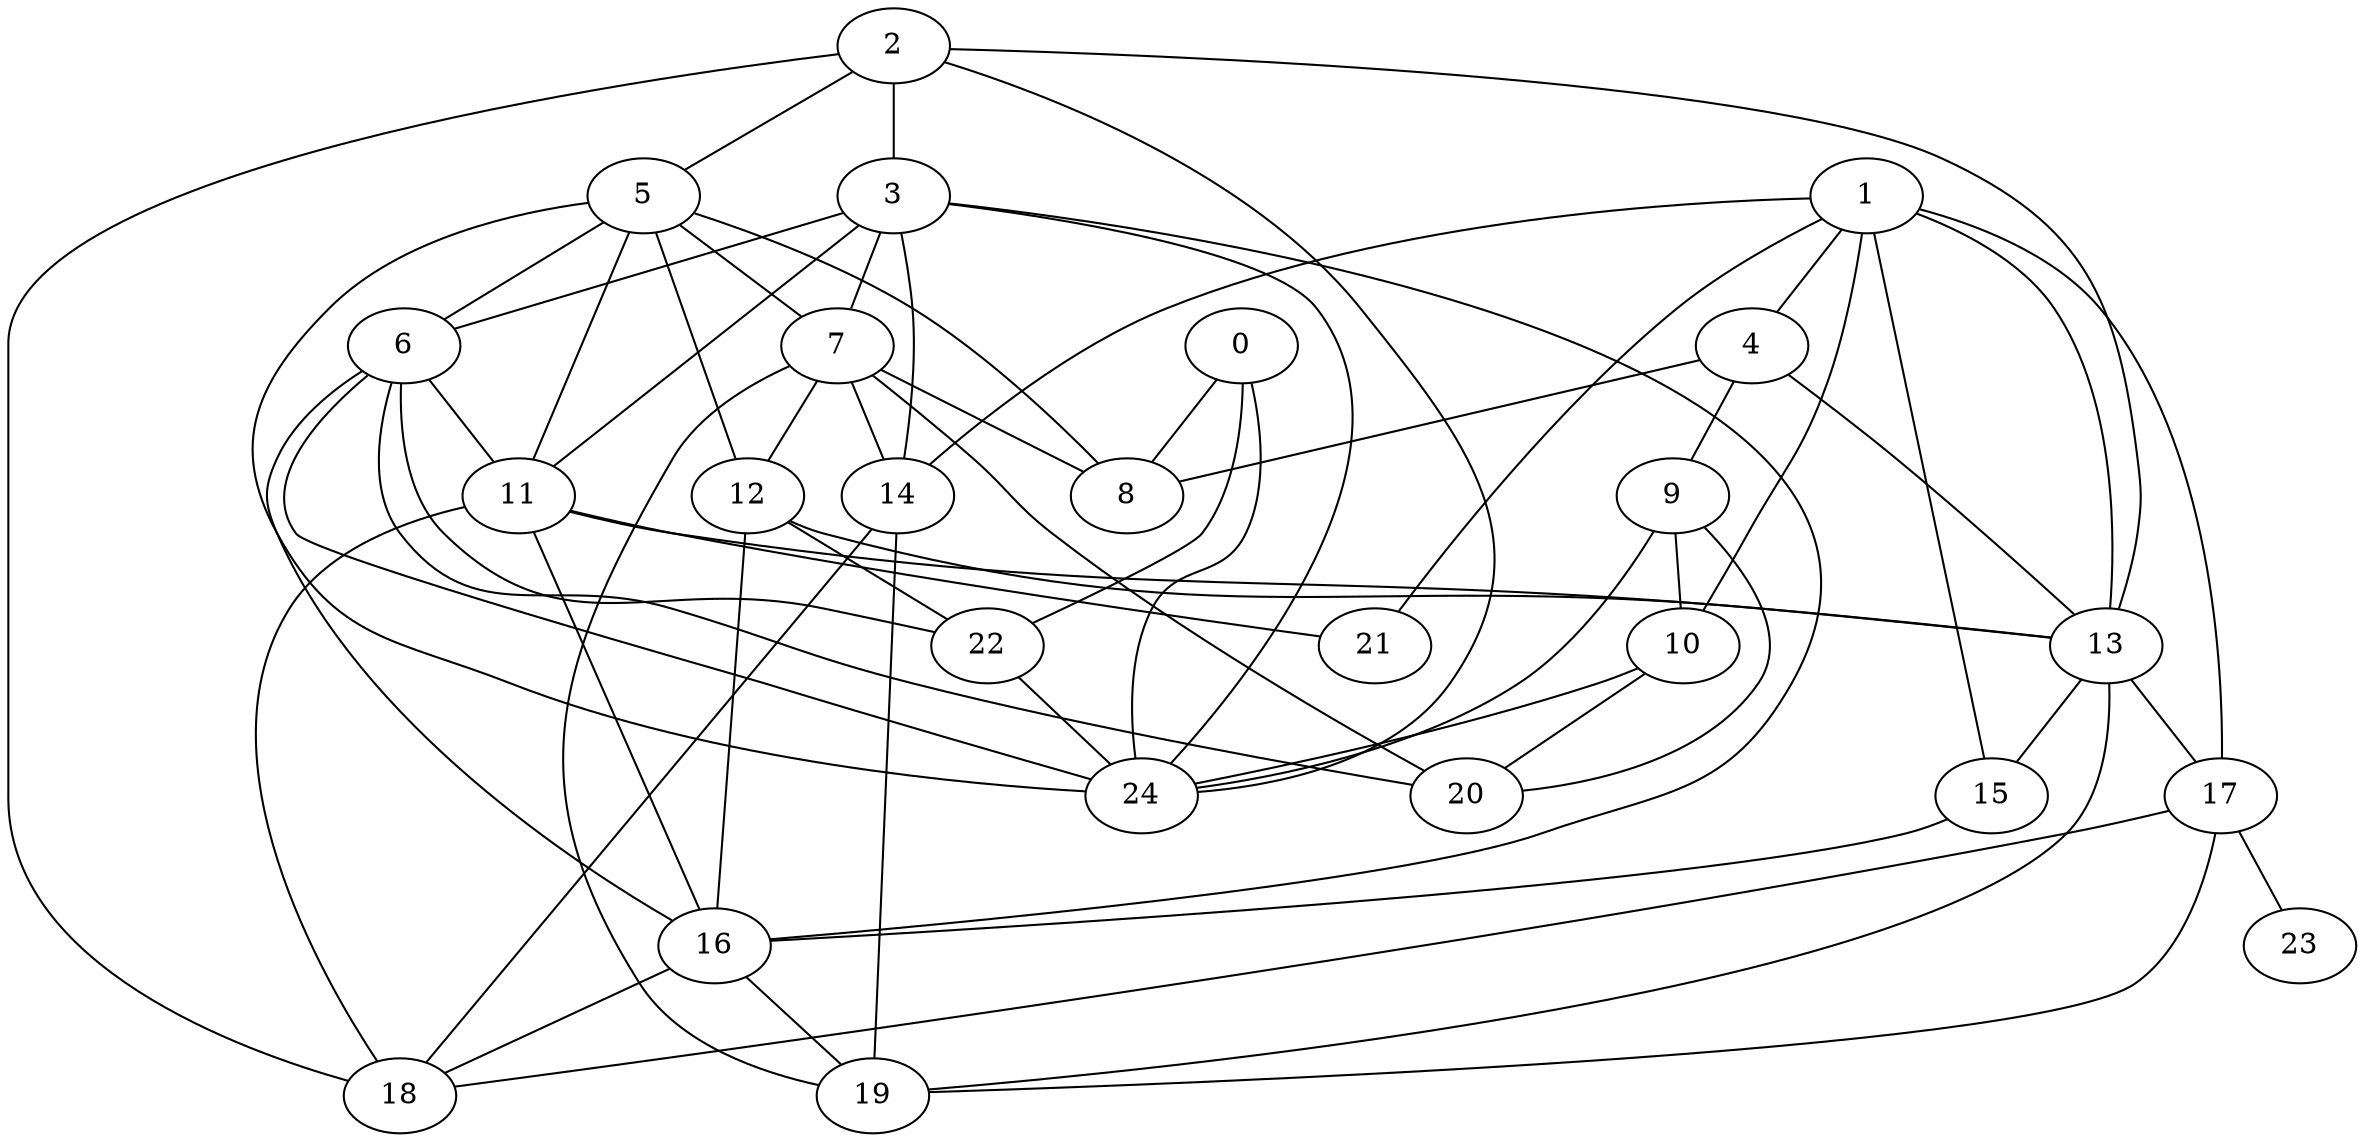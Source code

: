 strict graph "gnp_random_graph(25,0.25)" {
0;
1;
2;
3;
4;
5;
6;
7;
8;
9;
10;
11;
12;
13;
14;
15;
16;
17;
18;
19;
20;
21;
22;
23;
24;
0 -- 8  [is_available=True, prob="1.0"];
0 -- 24  [is_available=True, prob="0.736396165845"];
0 -- 22  [is_available=True, prob="0.218561932623"];
1 -- 4  [is_available=True, prob="0.990548846544"];
1 -- 10  [is_available=True, prob="0.759935006373"];
1 -- 13  [is_available=True, prob="0.678125295107"];
1 -- 14  [is_available=True, prob="0.0199748953357"];
1 -- 15  [is_available=True, prob="0.973595248979"];
1 -- 17  [is_available=True, prob="1.0"];
1 -- 21  [is_available=True, prob="0.777455406798"];
2 -- 24  [is_available=True, prob="0.738927052862"];
2 -- 18  [is_available=True, prob="1.0"];
2 -- 3  [is_available=True, prob="0.949439927574"];
2 -- 5  [is_available=True, prob="1.0"];
2 -- 13  [is_available=True, prob="0.298746616614"];
3 -- 6  [is_available=True, prob="0.360484777224"];
3 -- 7  [is_available=True, prob="0.538612113845"];
3 -- 11  [is_available=True, prob="0.0637027436849"];
3 -- 14  [is_available=True, prob="0.151332815136"];
3 -- 16  [is_available=True, prob="0.672494695741"];
3 -- 24  [is_available=True, prob="0.602039549668"];
4 -- 8  [is_available=True, prob="0.0451244861996"];
4 -- 13  [is_available=True, prob="0.702704953961"];
4 -- 9  [is_available=True, prob="0.963228645459"];
5 -- 6  [is_available=True, prob="0.319971579918"];
5 -- 7  [is_available=True, prob="0.93238822042"];
5 -- 8  [is_available=True, prob="0.610901280421"];
5 -- 11  [is_available=True, prob="1.0"];
5 -- 12  [is_available=True, prob="0.520844896519"];
5 -- 24  [is_available=True, prob="1.0"];
6 -- 11  [is_available=True, prob="0.721422800356"];
6 -- 16  [is_available=True, prob="0.0859938386575"];
6 -- 20  [is_available=True, prob="0.966393974242"];
6 -- 22  [is_available=True, prob="0.886036903245"];
6 -- 24  [is_available=True, prob="0.6765639287"];
7 -- 8  [is_available=True, prob="0.82197849184"];
7 -- 12  [is_available=True, prob="0.489313258902"];
7 -- 14  [is_available=True, prob="1.0"];
7 -- 19  [is_available=True, prob="0.331625944208"];
7 -- 20  [is_available=True, prob="0.970736196493"];
9 -- 24  [is_available=True, prob="0.566207852595"];
9 -- 20  [is_available=True, prob="0.381026721711"];
9 -- 10  [is_available=True, prob="0.564728004228"];
10 -- 24  [is_available=True, prob="1.0"];
10 -- 20  [is_available=True, prob="0.692185311112"];
11 -- 13  [is_available=True, prob="0.783604318499"];
11 -- 16  [is_available=True, prob="0.407830165079"];
11 -- 18  [is_available=True, prob="0.254455617898"];
11 -- 21  [is_available=True, prob="0.078105046696"];
12 -- 16  [is_available=True, prob="0.108923136747"];
12 -- 13  [is_available=True, prob="0.785192623266"];
12 -- 22  [is_available=True, prob="1.0"];
13 -- 15  [is_available=True, prob="1.0"];
13 -- 17  [is_available=True, prob="0.463984523407"];
13 -- 19  [is_available=True, prob="0.944021939015"];
14 -- 19  [is_available=True, prob="0.856703516913"];
14 -- 18  [is_available=True, prob="0.522858366942"];
15 -- 16  [is_available=True, prob="0.769943856143"];
16 -- 18  [is_available=True, prob="0.794450616125"];
16 -- 19  [is_available=True, prob="1.0"];
17 -- 18  [is_available=True, prob="0.599277877731"];
17 -- 19  [is_available=True, prob="1.0"];
17 -- 23  [is_available=True, prob="1.0"];
22 -- 24  [is_available=True, prob="1.0"];
}
